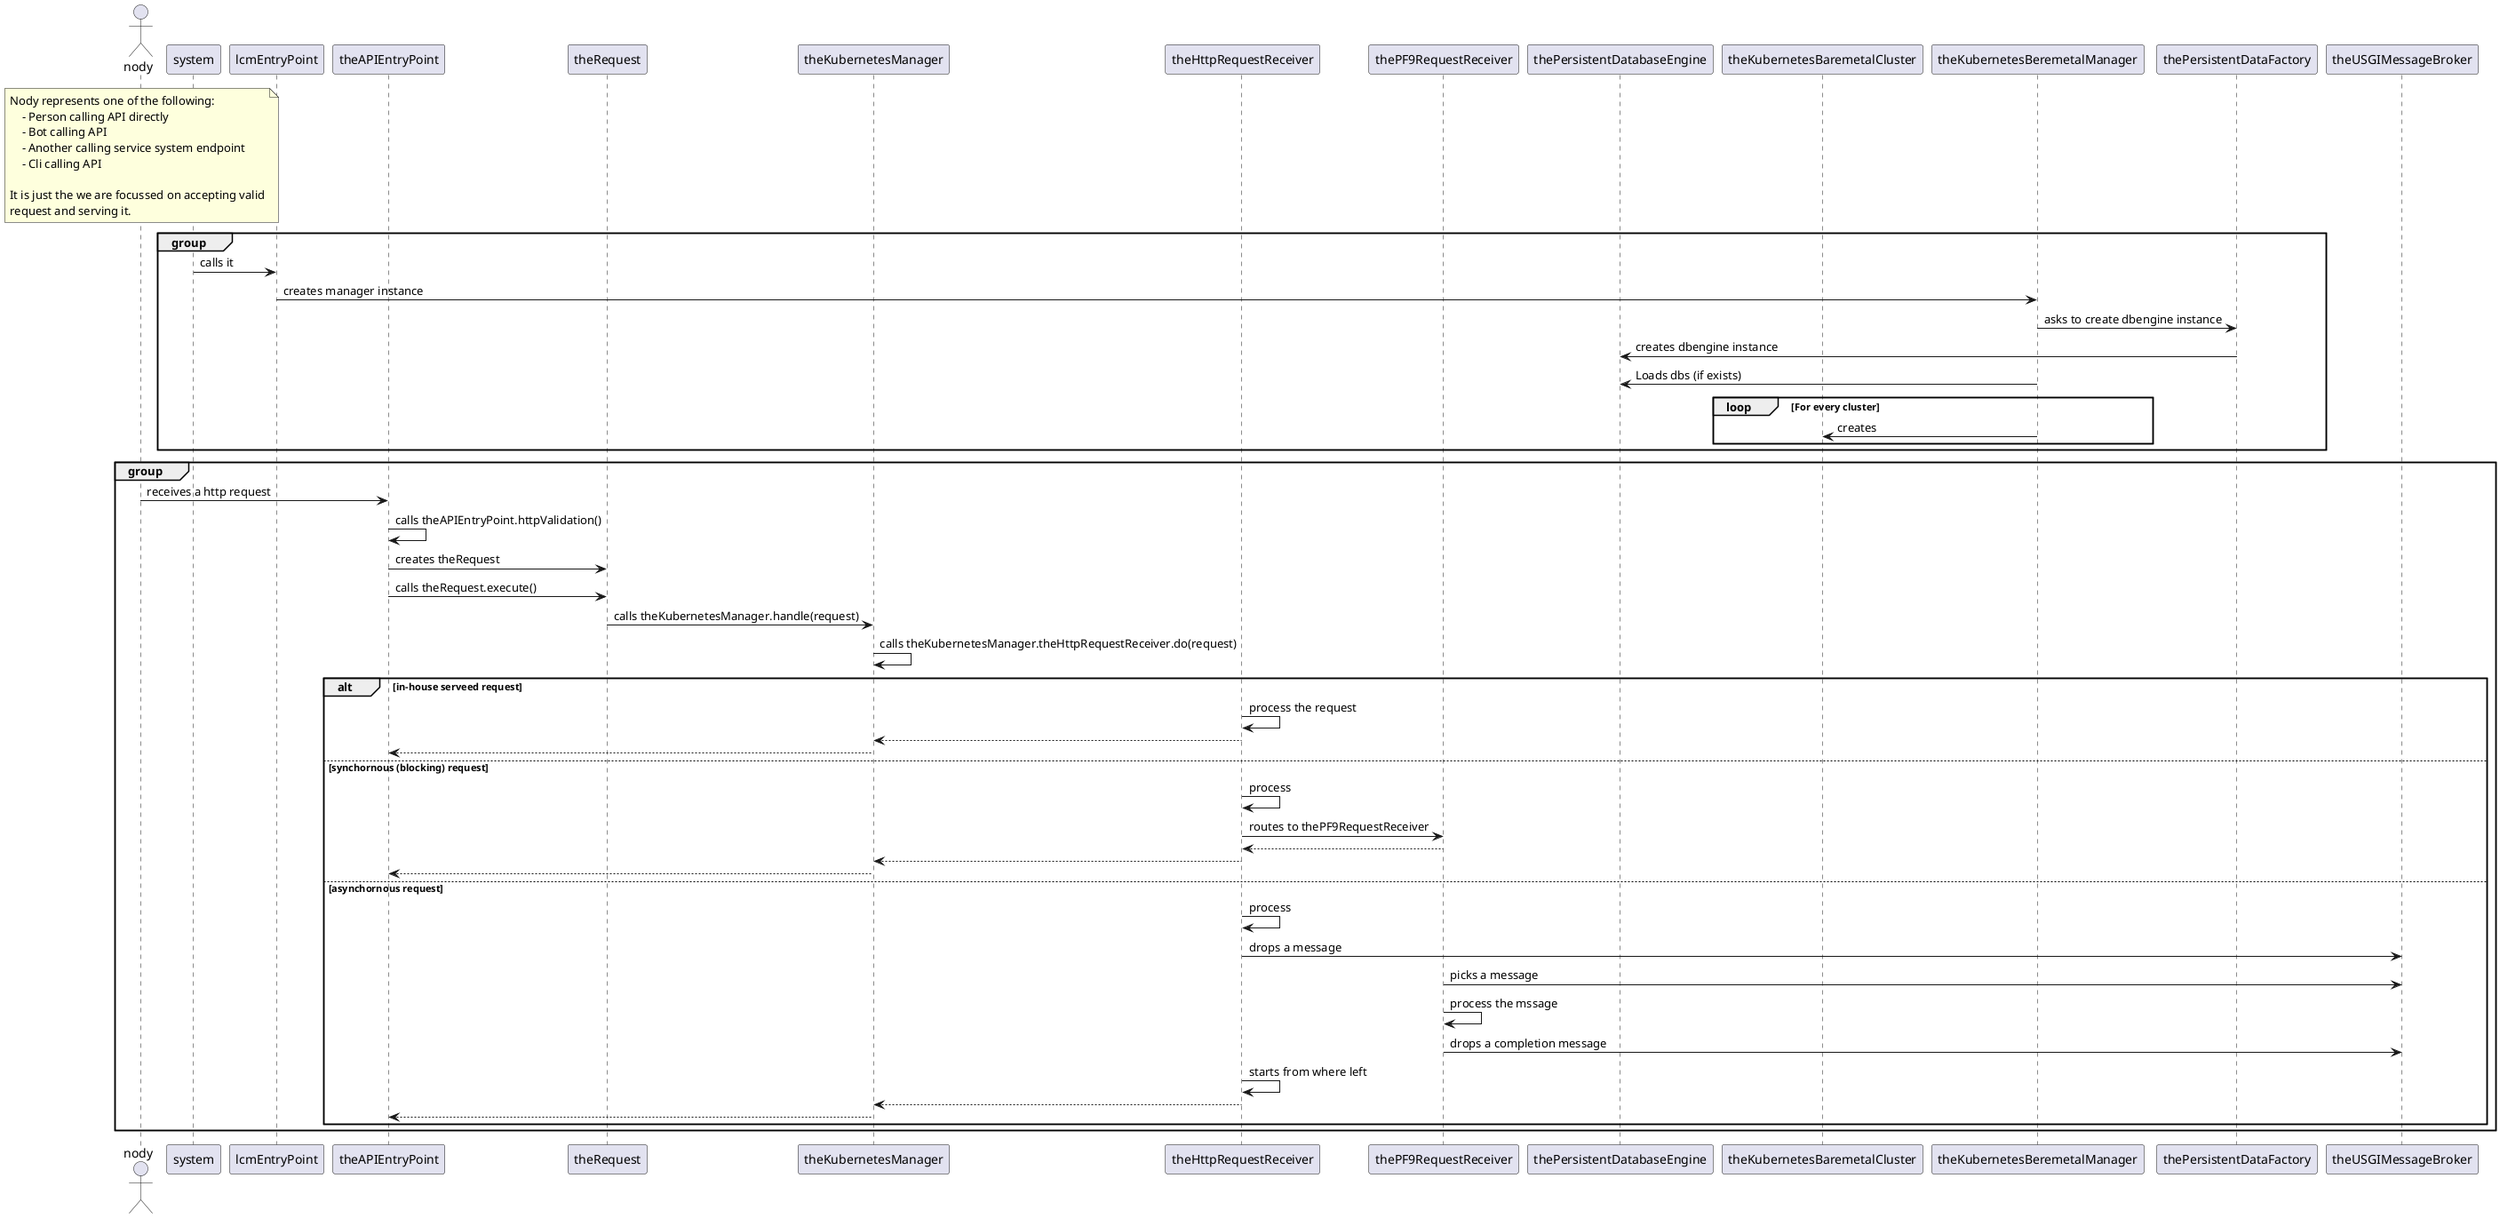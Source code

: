 @startuml

actor nody

note over nody
    Nody represents one of the following:
        - Person calling API directly
        - Bot calling API
        - Another calling service system endpoint
        - Cli calling API

    It is just the we are focussed on accepting valid
    request and serving it.
end note

participant system
participant lcmEntryPoint
participant "theAPIEntryPoint"
participant "theRequest"
participant "theKubernetesManager"
participant "theHttpRequestReceiver"
participant "thePF9RequestReceiver"
participant thePersistentDatabaseEngine
participant theKubernetesBaremetalCluster


group
    system -> lcmEntryPoint: calls it
    lcmEntryPoint -> theKubernetesBeremetalManager: creates manager instance
    theKubernetesBeremetalManager -> thePersistentDataFactory: asks to create dbengine instance
    thePersistentDataFactory -> thePersistentDatabaseEngine: creates dbengine instance
    theKubernetesBeremetalManager -> thePersistentDatabaseEngine: Loads dbs (if exists)
    loop For every cluster
        theKubernetesBeremetalManager -> theKubernetesBaremetalCluster: creates
    end loop
end

group
    nody -> theAPIEntryPoint: receives a http request
    theAPIEntryPoint -> theAPIEntryPoint: calls theAPIEntryPoint.httpValidation()
    theAPIEntryPoint -> theRequest: creates theRequest
    theAPIEntryPoint -> theRequest: calls theRequest.execute()
    theRequest -> theKubernetesManager: calls theKubernetesManager.handle(request)
    theKubernetesManager -> theKubernetesManager: calls theKubernetesManager.theHttpRequestReceiver.do(request)
    alt in-house serveed request
        theHttpRequestReceiver -> theHttpRequestReceiver: process the request
        theHttpRequestReceiver --> theKubernetesManager:
        theKubernetesManager --> theAPIEntryPoint:
    else synchornous (blocking) request
        theHttpRequestReceiver -> theHttpRequestReceiver: process
        theHttpRequestReceiver -> thePF9RequestReceiver: routes to thePF9RequestReceiver
        thePF9RequestReceiver --> theHttpRequestReceiver:
        theHttpRequestReceiver --> theKubernetesManager:
        theKubernetesManager --> theAPIEntryPoint:
    else asynchornous request
        theHttpRequestReceiver -> theHttpRequestReceiver: process
        theHttpRequestReceiver -> theUSGIMessageBroker: drops a message
        thePF9RequestReceiver -> theUSGIMessageBroker: picks a message
        thePF9RequestReceiver -> thePF9RequestReceiver: process the mssage
        thePF9RequestReceiver -> theUSGIMessageBroker: drops a completion message
        theHttpRequestReceiver -> theHttpRequestReceiver: starts from where left
        theHttpRequestReceiver --> theKubernetesManager:
        theKubernetesManager --> theAPIEntryPoint:
    end
end



@enduml